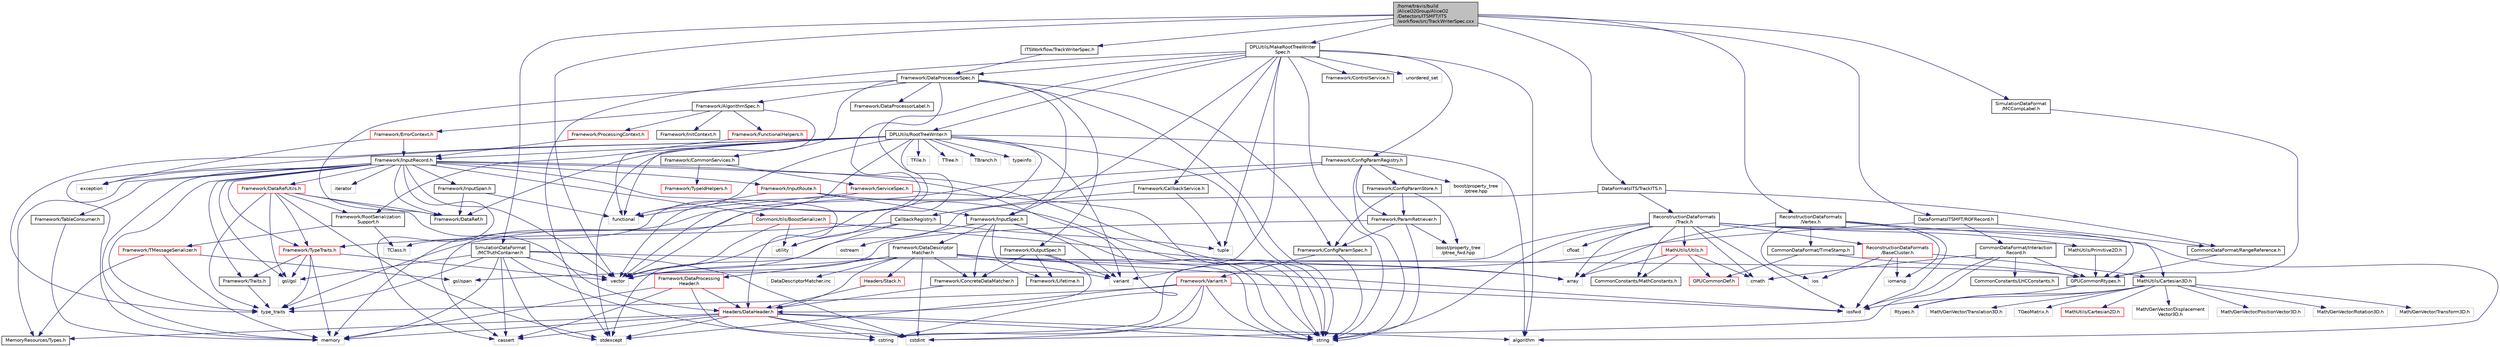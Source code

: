 digraph "/home/travis/build/AliceO2Group/AliceO2/Detectors/ITSMFT/ITS/workflow/src/TrackWriterSpec.cxx"
{
 // INTERACTIVE_SVG=YES
  bgcolor="transparent";
  edge [fontname="Helvetica",fontsize="10",labelfontname="Helvetica",labelfontsize="10"];
  node [fontname="Helvetica",fontsize="10",shape=record];
  Node0 [label="/home/travis/build\l/AliceO2Group/AliceO2\l/Detectors/ITSMFT/ITS\l/workflow/src/TrackWriterSpec.cxx",height=0.2,width=0.4,color="black", fillcolor="grey75", style="filled", fontcolor="black"];
  Node0 -> Node1 [color="midnightblue",fontsize="10",style="solid",fontname="Helvetica"];
  Node1 [label="vector",height=0.2,width=0.4,color="grey75"];
  Node0 -> Node2 [color="midnightblue",fontsize="10",style="solid",fontname="Helvetica"];
  Node2 [label="ITSWorkflow/TrackWriterSpec.h",height=0.2,width=0.4,color="black",URL="$dd/d3c/ITS_2workflow_2include_2ITSWorkflow_2TrackWriterSpec_8h.html"];
  Node2 -> Node3 [color="midnightblue",fontsize="10",style="solid",fontname="Helvetica"];
  Node3 [label="Framework/DataProcessorSpec.h",height=0.2,width=0.4,color="black",URL="$d0/df4/DataProcessorSpec_8h.html"];
  Node3 -> Node4 [color="midnightblue",fontsize="10",style="solid",fontname="Helvetica"];
  Node4 [label="Framework/AlgorithmSpec.h",height=0.2,width=0.4,color="black",URL="$d0/d14/AlgorithmSpec_8h.html"];
  Node4 -> Node5 [color="midnightblue",fontsize="10",style="solid",fontname="Helvetica"];
  Node5 [label="Framework/ProcessingContext.h",height=0.2,width=0.4,color="red",URL="$de/d6a/ProcessingContext_8h.html"];
  Node5 -> Node6 [color="midnightblue",fontsize="10",style="solid",fontname="Helvetica"];
  Node6 [label="Framework/InputRecord.h",height=0.2,width=0.4,color="black",URL="$d6/d5c/InputRecord_8h.html"];
  Node6 -> Node7 [color="midnightblue",fontsize="10",style="solid",fontname="Helvetica"];
  Node7 [label="Framework/DataRef.h",height=0.2,width=0.4,color="black",URL="$d5/dfb/DataRef_8h.html"];
  Node6 -> Node8 [color="midnightblue",fontsize="10",style="solid",fontname="Helvetica"];
  Node8 [label="Framework/DataRefUtils.h",height=0.2,width=0.4,color="red",URL="$d5/db8/DataRefUtils_8h.html"];
  Node8 -> Node7 [color="midnightblue",fontsize="10",style="solid",fontname="Helvetica"];
  Node8 -> Node9 [color="midnightblue",fontsize="10",style="solid",fontname="Helvetica"];
  Node9 [label="Framework/RootSerialization\lSupport.h",height=0.2,width=0.4,color="black",URL="$db/dff/RootSerializationSupport_8h.html"];
  Node9 -> Node10 [color="midnightblue",fontsize="10",style="solid",fontname="Helvetica"];
  Node10 [label="Framework/TMessageSerializer.h",height=0.2,width=0.4,color="red",URL="$d8/d3c/TMessageSerializer_8h.html"];
  Node10 -> Node17 [color="midnightblue",fontsize="10",style="solid",fontname="Helvetica"];
  Node17 [label="gsl/span",height=0.2,width=0.4,color="grey75"];
  Node10 -> Node18 [color="midnightblue",fontsize="10",style="solid",fontname="Helvetica"];
  Node18 [label="memory",height=0.2,width=0.4,color="grey75"];
  Node10 -> Node20 [color="midnightblue",fontsize="10",style="solid",fontname="Helvetica"];
  Node20 [label="MemoryResources/Types.h",height=0.2,width=0.4,color="black",URL="$d7/df8/Types_8h.html"];
  Node9 -> Node21 [color="midnightblue",fontsize="10",style="solid",fontname="Helvetica"];
  Node21 [label="TClass.h",height=0.2,width=0.4,color="grey75"];
  Node8 -> Node23 [color="midnightblue",fontsize="10",style="solid",fontname="Helvetica"];
  Node23 [label="Framework/TypeTraits.h",height=0.2,width=0.4,color="red",URL="$d0/d95/TypeTraits_8h.html"];
  Node23 -> Node24 [color="midnightblue",fontsize="10",style="solid",fontname="Helvetica"];
  Node24 [label="type_traits",height=0.2,width=0.4,color="grey75"];
  Node23 -> Node1 [color="midnightblue",fontsize="10",style="solid",fontname="Helvetica"];
  Node23 -> Node18 [color="midnightblue",fontsize="10",style="solid",fontname="Helvetica"];
  Node23 -> Node25 [color="midnightblue",fontsize="10",style="solid",fontname="Helvetica"];
  Node25 [label="Framework/Traits.h",height=0.2,width=0.4,color="black",URL="$db/d31/Traits_8h.html"];
  Node25 -> Node24 [color="midnightblue",fontsize="10",style="solid",fontname="Helvetica"];
  Node23 -> Node28 [color="midnightblue",fontsize="10",style="solid",fontname="Helvetica"];
  Node28 [label="gsl/gsl",height=0.2,width=0.4,color="grey75"];
  Node8 -> Node45 [color="midnightblue",fontsize="10",style="solid",fontname="Helvetica"];
  Node45 [label="Headers/DataHeader.h",height=0.2,width=0.4,color="red",URL="$dc/dcd/DataHeader_8h.html"];
  Node45 -> Node46 [color="midnightblue",fontsize="10",style="solid",fontname="Helvetica"];
  Node46 [label="cstdint",height=0.2,width=0.4,color="grey75"];
  Node45 -> Node18 [color="midnightblue",fontsize="10",style="solid",fontname="Helvetica"];
  Node45 -> Node47 [color="midnightblue",fontsize="10",style="solid",fontname="Helvetica"];
  Node47 [label="cassert",height=0.2,width=0.4,color="grey75"];
  Node45 -> Node48 [color="midnightblue",fontsize="10",style="solid",fontname="Helvetica"];
  Node48 [label="cstring",height=0.2,width=0.4,color="grey75"];
  Node45 -> Node49 [color="midnightblue",fontsize="10",style="solid",fontname="Helvetica"];
  Node49 [label="algorithm",height=0.2,width=0.4,color="grey75"];
  Node45 -> Node50 [color="midnightblue",fontsize="10",style="solid",fontname="Helvetica"];
  Node50 [label="stdexcept",height=0.2,width=0.4,color="grey75"];
  Node45 -> Node51 [color="midnightblue",fontsize="10",style="solid",fontname="Helvetica"];
  Node51 [label="string",height=0.2,width=0.4,color="grey75"];
  Node45 -> Node20 [color="midnightblue",fontsize="10",style="solid",fontname="Helvetica"];
  Node8 -> Node28 [color="midnightblue",fontsize="10",style="solid",fontname="Helvetica"];
  Node8 -> Node50 [color="midnightblue",fontsize="10",style="solid",fontname="Helvetica"];
  Node8 -> Node24 [color="midnightblue",fontsize="10",style="solid",fontname="Helvetica"];
  Node6 -> Node80 [color="midnightblue",fontsize="10",style="solid",fontname="Helvetica"];
  Node80 [label="Framework/InputRoute.h",height=0.2,width=0.4,color="red",URL="$d5/d19/InputRoute_8h.html"];
  Node80 -> Node57 [color="midnightblue",fontsize="10",style="solid",fontname="Helvetica"];
  Node57 [label="Framework/InputSpec.h",height=0.2,width=0.4,color="black",URL="$d5/d3f/InputSpec_8h.html"];
  Node57 -> Node54 [color="midnightblue",fontsize="10",style="solid",fontname="Helvetica"];
  Node54 [label="Framework/Lifetime.h",height=0.2,width=0.4,color="black",URL="$dc/dca/Lifetime_8h.html"];
  Node57 -> Node55 [color="midnightblue",fontsize="10",style="solid",fontname="Helvetica"];
  Node55 [label="Framework/ConcreteDataMatcher.h",height=0.2,width=0.4,color="black",URL="$d0/d1b/ConcreteDataMatcher_8h.html"];
  Node55 -> Node45 [color="midnightblue",fontsize="10",style="solid",fontname="Helvetica"];
  Node57 -> Node58 [color="midnightblue",fontsize="10",style="solid",fontname="Helvetica"];
  Node58 [label="Framework/DataDescriptor\lMatcher.h",height=0.2,width=0.4,color="black",URL="$d3/da3/DataDescriptorMatcher_8h.html"];
  Node58 -> Node55 [color="midnightblue",fontsize="10",style="solid",fontname="Helvetica"];
  Node58 -> Node59 [color="midnightblue",fontsize="10",style="solid",fontname="Helvetica"];
  Node59 [label="Framework/DataProcessing\lHeader.h",height=0.2,width=0.4,color="red",URL="$d6/dc9/DataProcessingHeader_8h.html"];
  Node59 -> Node45 [color="midnightblue",fontsize="10",style="solid",fontname="Helvetica"];
  Node59 -> Node46 [color="midnightblue",fontsize="10",style="solid",fontname="Helvetica"];
  Node59 -> Node18 [color="midnightblue",fontsize="10",style="solid",fontname="Helvetica"];
  Node59 -> Node47 [color="midnightblue",fontsize="10",style="solid",fontname="Helvetica"];
  Node58 -> Node45 [color="midnightblue",fontsize="10",style="solid",fontname="Helvetica"];
  Node58 -> Node62 [color="midnightblue",fontsize="10",style="solid",fontname="Helvetica"];
  Node62 [label="Headers/Stack.h",height=0.2,width=0.4,color="red",URL="$d4/d00/Headers_2include_2Headers_2Stack_8h.html"];
  Node62 -> Node45 [color="midnightblue",fontsize="10",style="solid",fontname="Helvetica"];
  Node58 -> Node31 [color="midnightblue",fontsize="10",style="solid",fontname="Helvetica"];
  Node31 [label="array",height=0.2,width=0.4,color="grey75"];
  Node58 -> Node46 [color="midnightblue",fontsize="10",style="solid",fontname="Helvetica"];
  Node58 -> Node73 [color="midnightblue",fontsize="10",style="solid",fontname="Helvetica"];
  Node73 [label="iosfwd",height=0.2,width=0.4,color="grey75"];
  Node58 -> Node51 [color="midnightblue",fontsize="10",style="solid",fontname="Helvetica"];
  Node58 -> Node56 [color="midnightblue",fontsize="10",style="solid",fontname="Helvetica"];
  Node56 [label="variant",height=0.2,width=0.4,color="grey75"];
  Node58 -> Node1 [color="midnightblue",fontsize="10",style="solid",fontname="Helvetica"];
  Node58 -> Node74 [color="midnightblue",fontsize="10",style="solid",fontname="Helvetica"];
  Node74 [label="DataDescriptorMatcher.inc",height=0.2,width=0.4,color="grey75"];
  Node57 -> Node51 [color="midnightblue",fontsize="10",style="solid",fontname="Helvetica"];
  Node57 -> Node75 [color="midnightblue",fontsize="10",style="solid",fontname="Helvetica"];
  Node75 [label="ostream",height=0.2,width=0.4,color="grey75"];
  Node57 -> Node56 [color="midnightblue",fontsize="10",style="solid",fontname="Helvetica"];
  Node80 -> Node51 [color="midnightblue",fontsize="10",style="solid",fontname="Helvetica"];
  Node80 -> Node83 [color="midnightblue",fontsize="10",style="solid",fontname="Helvetica"];
  Node83 [label="functional",height=0.2,width=0.4,color="grey75"];
  Node6 -> Node23 [color="midnightblue",fontsize="10",style="solid",fontname="Helvetica"];
  Node6 -> Node85 [color="midnightblue",fontsize="10",style="solid",fontname="Helvetica"];
  Node85 [label="Framework/InputSpan.h",height=0.2,width=0.4,color="black",URL="$da/d0f/InputSpan_8h.html"];
  Node85 -> Node7 [color="midnightblue",fontsize="10",style="solid",fontname="Helvetica"];
  Node85 -> Node83 [color="midnightblue",fontsize="10",style="solid",fontname="Helvetica"];
  Node6 -> Node86 [color="midnightblue",fontsize="10",style="solid",fontname="Helvetica"];
  Node86 [label="Framework/TableConsumer.h",height=0.2,width=0.4,color="black",URL="$dc/d03/TableConsumer_8h.html"];
  Node86 -> Node18 [color="midnightblue",fontsize="10",style="solid",fontname="Helvetica"];
  Node6 -> Node25 [color="midnightblue",fontsize="10",style="solid",fontname="Helvetica"];
  Node6 -> Node20 [color="midnightblue",fontsize="10",style="solid",fontname="Helvetica"];
  Node6 -> Node45 [color="midnightblue",fontsize="10",style="solid",fontname="Helvetica"];
  Node6 -> Node29 [color="midnightblue",fontsize="10",style="solid",fontname="Helvetica"];
  Node29 [label="CommonUtils/BoostSerializer.h",height=0.2,width=0.4,color="red",URL="$d7/d91/BoostSerializer_8h.html",tooltip="Templatised boost serializer/deserializer for containers and base types. "];
  Node29 -> Node30 [color="midnightblue",fontsize="10",style="solid",fontname="Helvetica"];
  Node30 [label="utility",height=0.2,width=0.4,color="grey75"];
  Node29 -> Node24 [color="midnightblue",fontsize="10",style="solid",fontname="Helvetica"];
  Node29 -> Node31 [color="midnightblue",fontsize="10",style="solid",fontname="Helvetica"];
  Node29 -> Node1 [color="midnightblue",fontsize="10",style="solid",fontname="Helvetica"];
  Node6 -> Node28 [color="midnightblue",fontsize="10",style="solid",fontname="Helvetica"];
  Node6 -> Node87 [color="midnightblue",fontsize="10",style="solid",fontname="Helvetica"];
  Node87 [label="iterator",height=0.2,width=0.4,color="grey75"];
  Node6 -> Node51 [color="midnightblue",fontsize="10",style="solid",fontname="Helvetica"];
  Node6 -> Node1 [color="midnightblue",fontsize="10",style="solid",fontname="Helvetica"];
  Node6 -> Node48 [color="midnightblue",fontsize="10",style="solid",fontname="Helvetica"];
  Node6 -> Node47 [color="midnightblue",fontsize="10",style="solid",fontname="Helvetica"];
  Node6 -> Node88 [color="midnightblue",fontsize="10",style="solid",fontname="Helvetica"];
  Node88 [label="exception",height=0.2,width=0.4,color="grey75"];
  Node6 -> Node18 [color="midnightblue",fontsize="10",style="solid",fontname="Helvetica"];
  Node6 -> Node24 [color="midnightblue",fontsize="10",style="solid",fontname="Helvetica"];
  Node4 -> Node108 [color="midnightblue",fontsize="10",style="solid",fontname="Helvetica"];
  Node108 [label="Framework/ErrorContext.h",height=0.2,width=0.4,color="red",URL="$d7/dad/ErrorContext_8h.html"];
  Node108 -> Node6 [color="midnightblue",fontsize="10",style="solid",fontname="Helvetica"];
  Node108 -> Node88 [color="midnightblue",fontsize="10",style="solid",fontname="Helvetica"];
  Node4 -> Node109 [color="midnightblue",fontsize="10",style="solid",fontname="Helvetica"];
  Node109 [label="Framework/InitContext.h",height=0.2,width=0.4,color="black",URL="$d4/d2b/InitContext_8h.html"];
  Node4 -> Node110 [color="midnightblue",fontsize="10",style="solid",fontname="Helvetica"];
  Node110 [label="Framework/FunctionalHelpers.h",height=0.2,width=0.4,color="red",URL="$de/d9b/FunctionalHelpers_8h.html"];
  Node110 -> Node83 [color="midnightblue",fontsize="10",style="solid",fontname="Helvetica"];
  Node4 -> Node83 [color="midnightblue",fontsize="10",style="solid",fontname="Helvetica"];
  Node3 -> Node112 [color="midnightblue",fontsize="10",style="solid",fontname="Helvetica"];
  Node112 [label="Framework/ConfigParamSpec.h",height=0.2,width=0.4,color="black",URL="$d0/d1c/ConfigParamSpec_8h.html"];
  Node112 -> Node113 [color="midnightblue",fontsize="10",style="solid",fontname="Helvetica"];
  Node113 [label="Framework/Variant.h",height=0.2,width=0.4,color="red",URL="$de/d56/Variant_8h.html"];
  Node113 -> Node24 [color="midnightblue",fontsize="10",style="solid",fontname="Helvetica"];
  Node113 -> Node48 [color="midnightblue",fontsize="10",style="solid",fontname="Helvetica"];
  Node113 -> Node46 [color="midnightblue",fontsize="10",style="solid",fontname="Helvetica"];
  Node113 -> Node50 [color="midnightblue",fontsize="10",style="solid",fontname="Helvetica"];
  Node113 -> Node73 [color="midnightblue",fontsize="10",style="solid",fontname="Helvetica"];
  Node113 -> Node51 [color="midnightblue",fontsize="10",style="solid",fontname="Helvetica"];
  Node112 -> Node51 [color="midnightblue",fontsize="10",style="solid",fontname="Helvetica"];
  Node3 -> Node116 [color="midnightblue",fontsize="10",style="solid",fontname="Helvetica"];
  Node116 [label="Framework/DataProcessorLabel.h",height=0.2,width=0.4,color="black",URL="$d1/df2/DataProcessorLabel_8h.html"];
  Node3 -> Node7 [color="midnightblue",fontsize="10",style="solid",fontname="Helvetica"];
  Node3 -> Node57 [color="midnightblue",fontsize="10",style="solid",fontname="Helvetica"];
  Node3 -> Node44 [color="midnightblue",fontsize="10",style="solid",fontname="Helvetica"];
  Node44 [label="Framework/OutputSpec.h",height=0.2,width=0.4,color="black",URL="$db/d2d/OutputSpec_8h.html"];
  Node44 -> Node45 [color="midnightblue",fontsize="10",style="solid",fontname="Helvetica"];
  Node44 -> Node54 [color="midnightblue",fontsize="10",style="solid",fontname="Helvetica"];
  Node44 -> Node55 [color="midnightblue",fontsize="10",style="solid",fontname="Helvetica"];
  Node44 -> Node56 [color="midnightblue",fontsize="10",style="solid",fontname="Helvetica"];
  Node3 -> Node117 [color="midnightblue",fontsize="10",style="solid",fontname="Helvetica"];
  Node117 [label="Framework/CommonServices.h",height=0.2,width=0.4,color="black",URL="$d8/d02/CommonServices_8h.html"];
  Node117 -> Node118 [color="midnightblue",fontsize="10",style="solid",fontname="Helvetica"];
  Node118 [label="Framework/ServiceSpec.h",height=0.2,width=0.4,color="red",URL="$d4/d61/ServiceSpec_8h.html"];
  Node118 -> Node83 [color="midnightblue",fontsize="10",style="solid",fontname="Helvetica"];
  Node118 -> Node51 [color="midnightblue",fontsize="10",style="solid",fontname="Helvetica"];
  Node118 -> Node1 [color="midnightblue",fontsize="10",style="solid",fontname="Helvetica"];
  Node117 -> Node104 [color="midnightblue",fontsize="10",style="solid",fontname="Helvetica"];
  Node104 [label="Framework/TypeIdHelpers.h",height=0.2,width=0.4,color="red",URL="$d2/d9a/TypeIdHelpers_8h.html"];
  Node3 -> Node51 [color="midnightblue",fontsize="10",style="solid",fontname="Helvetica"];
  Node3 -> Node1 [color="midnightblue",fontsize="10",style="solid",fontname="Helvetica"];
  Node0 -> Node120 [color="midnightblue",fontsize="10",style="solid",fontname="Helvetica"];
  Node120 [label="DPLUtils/MakeRootTreeWriter\lSpec.h",height=0.2,width=0.4,color="black",URL="$d5/dc8/MakeRootTreeWriterSpec_8h.html",tooltip="Configurable generator for RootTreeWriter processor spec. "];
  Node120 -> Node121 [color="midnightblue",fontsize="10",style="solid",fontname="Helvetica"];
  Node121 [label="DPLUtils/RootTreeWriter.h",height=0.2,width=0.4,color="black",URL="$dd/d8d/RootTreeWriter_8h.html",tooltip="A generic writer for ROOT TTrees. "];
  Node121 -> Node9 [color="midnightblue",fontsize="10",style="solid",fontname="Helvetica"];
  Node121 -> Node6 [color="midnightblue",fontsize="10",style="solid",fontname="Helvetica"];
  Node121 -> Node7 [color="midnightblue",fontsize="10",style="solid",fontname="Helvetica"];
  Node121 -> Node122 [color="midnightblue",fontsize="10",style="solid",fontname="Helvetica"];
  Node122 [label="TFile.h",height=0.2,width=0.4,color="grey75"];
  Node121 -> Node123 [color="midnightblue",fontsize="10",style="solid",fontname="Helvetica"];
  Node123 [label="TTree.h",height=0.2,width=0.4,color="grey75"];
  Node121 -> Node124 [color="midnightblue",fontsize="10",style="solid",fontname="Helvetica"];
  Node124 [label="TBranch.h",height=0.2,width=0.4,color="grey75"];
  Node121 -> Node21 [color="midnightblue",fontsize="10",style="solid",fontname="Helvetica"];
  Node121 -> Node1 [color="midnightblue",fontsize="10",style="solid",fontname="Helvetica"];
  Node121 -> Node83 [color="midnightblue",fontsize="10",style="solid",fontname="Helvetica"];
  Node121 -> Node51 [color="midnightblue",fontsize="10",style="solid",fontname="Helvetica"];
  Node121 -> Node50 [color="midnightblue",fontsize="10",style="solid",fontname="Helvetica"];
  Node121 -> Node24 [color="midnightblue",fontsize="10",style="solid",fontname="Helvetica"];
  Node121 -> Node107 [color="midnightblue",fontsize="10",style="solid",fontname="Helvetica"];
  Node107 [label="typeinfo",height=0.2,width=0.4,color="grey75"];
  Node121 -> Node18 [color="midnightblue",fontsize="10",style="solid",fontname="Helvetica"];
  Node121 -> Node30 [color="midnightblue",fontsize="10",style="solid",fontname="Helvetica"];
  Node121 -> Node49 [color="midnightblue",fontsize="10",style="solid",fontname="Helvetica"];
  Node121 -> Node56 [color="midnightblue",fontsize="10",style="solid",fontname="Helvetica"];
  Node120 -> Node57 [color="midnightblue",fontsize="10",style="solid",fontname="Helvetica"];
  Node120 -> Node125 [color="midnightblue",fontsize="10",style="solid",fontname="Helvetica"];
  Node125 [label="Framework/ConfigParamRegistry.h",height=0.2,width=0.4,color="black",URL="$de/dc6/ConfigParamRegistry_8h.html"];
  Node125 -> Node126 [color="midnightblue",fontsize="10",style="solid",fontname="Helvetica"];
  Node126 [label="Framework/ParamRetriever.h",height=0.2,width=0.4,color="black",URL="$df/d72/ParamRetriever_8h.html"];
  Node126 -> Node112 [color="midnightblue",fontsize="10",style="solid",fontname="Helvetica"];
  Node126 -> Node127 [color="midnightblue",fontsize="10",style="solid",fontname="Helvetica"];
  Node127 [label="boost/property_tree\l/ptree_fwd.hpp",height=0.2,width=0.4,color="grey75"];
  Node126 -> Node51 [color="midnightblue",fontsize="10",style="solid",fontname="Helvetica"];
  Node126 -> Node1 [color="midnightblue",fontsize="10",style="solid",fontname="Helvetica"];
  Node125 -> Node128 [color="midnightblue",fontsize="10",style="solid",fontname="Helvetica"];
  Node128 [label="Framework/ConfigParamStore.h",height=0.2,width=0.4,color="black",URL="$dd/daf/ConfigParamStore_8h.html"];
  Node128 -> Node126 [color="midnightblue",fontsize="10",style="solid",fontname="Helvetica"];
  Node128 -> Node112 [color="midnightblue",fontsize="10",style="solid",fontname="Helvetica"];
  Node128 -> Node127 [color="midnightblue",fontsize="10",style="solid",fontname="Helvetica"];
  Node125 -> Node129 [color="midnightblue",fontsize="10",style="solid",fontname="Helvetica"];
  Node129 [label="boost/property_tree\l/ptree.hpp",height=0.2,width=0.4,color="grey75"];
  Node125 -> Node18 [color="midnightblue",fontsize="10",style="solid",fontname="Helvetica"];
  Node125 -> Node51 [color="midnightblue",fontsize="10",style="solid",fontname="Helvetica"];
  Node125 -> Node47 [color="midnightblue",fontsize="10",style="solid",fontname="Helvetica"];
  Node120 -> Node3 [color="midnightblue",fontsize="10",style="solid",fontname="Helvetica"];
  Node120 -> Node130 [color="midnightblue",fontsize="10",style="solid",fontname="Helvetica"];
  Node130 [label="Framework/CallbackService.h",height=0.2,width=0.4,color="black",URL="$d9/d7f/CallbackService_8h.html"];
  Node130 -> Node131 [color="midnightblue",fontsize="10",style="solid",fontname="Helvetica"];
  Node131 [label="CallbackRegistry.h",height=0.2,width=0.4,color="black",URL="$d7/d3e/CallbackRegistry_8h.html",tooltip="A generic registry for callbacks. "];
  Node131 -> Node23 [color="midnightblue",fontsize="10",style="solid",fontname="Helvetica"];
  Node131 -> Node132 [color="midnightblue",fontsize="10",style="solid",fontname="Helvetica"];
  Node132 [label="tuple",height=0.2,width=0.4,color="grey75"];
  Node131 -> Node50 [color="midnightblue",fontsize="10",style="solid",fontname="Helvetica"];
  Node131 -> Node30 [color="midnightblue",fontsize="10",style="solid",fontname="Helvetica"];
  Node130 -> Node132 [color="midnightblue",fontsize="10",style="solid",fontname="Helvetica"];
  Node120 -> Node133 [color="midnightblue",fontsize="10",style="solid",fontname="Helvetica"];
  Node133 [label="Framework/ControlService.h",height=0.2,width=0.4,color="black",URL="$d2/d43/ControlService_8h.html"];
  Node120 -> Node49 [color="midnightblue",fontsize="10",style="solid",fontname="Helvetica"];
  Node120 -> Node1 [color="midnightblue",fontsize="10",style="solid",fontname="Helvetica"];
  Node120 -> Node51 [color="midnightblue",fontsize="10",style="solid",fontname="Helvetica"];
  Node120 -> Node50 [color="midnightblue",fontsize="10",style="solid",fontname="Helvetica"];
  Node120 -> Node56 [color="midnightblue",fontsize="10",style="solid",fontname="Helvetica"];
  Node120 -> Node134 [color="midnightblue",fontsize="10",style="solid",fontname="Helvetica"];
  Node134 [label="unordered_set",height=0.2,width=0.4,color="grey75"];
  Node120 -> Node132 [color="midnightblue",fontsize="10",style="solid",fontname="Helvetica"];
  Node0 -> Node135 [color="midnightblue",fontsize="10",style="solid",fontname="Helvetica"];
  Node135 [label="DataFormatsITS/TrackITS.h",height=0.2,width=0.4,color="black",URL="$d1/d71/TrackITS_8h.html",tooltip="Definition of the ITS track. "];
  Node135 -> Node1 [color="midnightblue",fontsize="10",style="solid",fontname="Helvetica"];
  Node135 -> Node136 [color="midnightblue",fontsize="10",style="solid",fontname="Helvetica"];
  Node136 [label="ReconstructionDataFormats\l/Track.h",height=0.2,width=0.4,color="black",URL="$d7/d8b/DataFormats_2Reconstruction_2include_2ReconstructionDataFormats_2Track_8h.html"];
  Node136 -> Node137 [color="midnightblue",fontsize="10",style="solid",fontname="Helvetica"];
  Node137 [label="GPUCommonRtypes.h",height=0.2,width=0.4,color="black",URL="$d2/d45/GPUCommonRtypes_8h.html"];
  Node137 -> Node138 [color="midnightblue",fontsize="10",style="solid",fontname="Helvetica"];
  Node138 [label="Rtypes.h",height=0.2,width=0.4,color="grey75"];
  Node136 -> Node49 [color="midnightblue",fontsize="10",style="solid",fontname="Helvetica"];
  Node136 -> Node31 [color="midnightblue",fontsize="10",style="solid",fontname="Helvetica"];
  Node136 -> Node139 [color="midnightblue",fontsize="10",style="solid",fontname="Helvetica"];
  Node139 [label="cfloat",height=0.2,width=0.4,color="grey75"];
  Node136 -> Node140 [color="midnightblue",fontsize="10",style="solid",fontname="Helvetica"];
  Node140 [label="cmath",height=0.2,width=0.4,color="grey75"];
  Node136 -> Node48 [color="midnightblue",fontsize="10",style="solid",fontname="Helvetica"];
  Node136 -> Node73 [color="midnightblue",fontsize="10",style="solid",fontname="Helvetica"];
  Node136 -> Node141 [color="midnightblue",fontsize="10",style="solid",fontname="Helvetica"];
  Node141 [label="ReconstructionDataFormats\l/BaseCluster.h",height=0.2,width=0.4,color="red",URL="$d4/de2/BaseCluster_8h.html"];
  Node141 -> Node144 [color="midnightblue",fontsize="10",style="solid",fontname="Helvetica"];
  Node144 [label="iomanip",height=0.2,width=0.4,color="grey75"];
  Node141 -> Node145 [color="midnightblue",fontsize="10",style="solid",fontname="Helvetica"];
  Node145 [label="ios",height=0.2,width=0.4,color="grey75"];
  Node141 -> Node73 [color="midnightblue",fontsize="10",style="solid",fontname="Helvetica"];
  Node141 -> Node156 [color="midnightblue",fontsize="10",style="solid",fontname="Helvetica"];
  Node156 [label="MathUtils/Cartesian3D.h",height=0.2,width=0.4,color="black",URL="$dd/d76/Cartesian3D_8h.html"];
  Node156 -> Node157 [color="midnightblue",fontsize="10",style="solid",fontname="Helvetica"];
  Node157 [label="Math/GenVector/Displacement\lVector3D.h",height=0.2,width=0.4,color="grey75"];
  Node156 -> Node158 [color="midnightblue",fontsize="10",style="solid",fontname="Helvetica"];
  Node158 [label="Math/GenVector/PositionVector3D.h",height=0.2,width=0.4,color="grey75"];
  Node156 -> Node159 [color="midnightblue",fontsize="10",style="solid",fontname="Helvetica"];
  Node159 [label="Math/GenVector/Rotation3D.h",height=0.2,width=0.4,color="grey75"];
  Node156 -> Node160 [color="midnightblue",fontsize="10",style="solid",fontname="Helvetica"];
  Node160 [label="Math/GenVector/Transform3D.h",height=0.2,width=0.4,color="grey75"];
  Node156 -> Node161 [color="midnightblue",fontsize="10",style="solid",fontname="Helvetica"];
  Node161 [label="Math/GenVector/Translation3D.h",height=0.2,width=0.4,color="grey75"];
  Node156 -> Node138 [color="midnightblue",fontsize="10",style="solid",fontname="Helvetica"];
  Node156 -> Node162 [color="midnightblue",fontsize="10",style="solid",fontname="Helvetica"];
  Node162 [label="TGeoMatrix.h",height=0.2,width=0.4,color="grey75"];
  Node156 -> Node73 [color="midnightblue",fontsize="10",style="solid",fontname="Helvetica"];
  Node156 -> Node163 [color="midnightblue",fontsize="10",style="solid",fontname="Helvetica"];
  Node163 [label="MathUtils/Cartesian2D.h",height=0.2,width=0.4,color="red",URL="$d2/dd0/Cartesian2D_8h.html"];
  Node136 -> Node51 [color="midnightblue",fontsize="10",style="solid",fontname="Helvetica"];
  Node136 -> Node155 [color="midnightblue",fontsize="10",style="solid",fontname="Helvetica"];
  Node155 [label="CommonConstants/MathConstants.h",height=0.2,width=0.4,color="black",URL="$d6/d84/MathConstants_8h.html",tooltip="useful math constants "];
  Node136 -> Node150 [color="midnightblue",fontsize="10",style="solid",fontname="Helvetica"];
  Node150 [label="MathUtils/Utils.h",height=0.2,width=0.4,color="red",URL="$d9/d52/Common_2MathUtils_2include_2MathUtils_2Utils_8h.html"];
  Node150 -> Node31 [color="midnightblue",fontsize="10",style="solid",fontname="Helvetica"];
  Node150 -> Node140 [color="midnightblue",fontsize="10",style="solid",fontname="Helvetica"];
  Node150 -> Node151 [color="midnightblue",fontsize="10",style="solid",fontname="Helvetica"];
  Node151 [label="GPUCommonDef.h",height=0.2,width=0.4,color="red",URL="$df/d21/GPUCommonDef_8h.html"];
  Node150 -> Node155 [color="midnightblue",fontsize="10",style="solid",fontname="Helvetica"];
  Node136 -> Node166 [color="midnightblue",fontsize="10",style="solid",fontname="Helvetica"];
  Node166 [label="MathUtils/Primitive2D.h",height=0.2,width=0.4,color="black",URL="$d8/d77/Primitive2D_8h.html",tooltip="Declarations of 2D primitives: straight line (XY interval) and circle. "];
  Node166 -> Node137 [color="midnightblue",fontsize="10",style="solid",fontname="Helvetica"];
  Node135 -> Node167 [color="midnightblue",fontsize="10",style="solid",fontname="Helvetica"];
  Node167 [label="CommonDataFormat/RangeReference.h",height=0.2,width=0.4,color="black",URL="$de/d64/RangeReference_8h.html",tooltip="Class to refer to the 1st entry and N elements of some group in the continuous container. "];
  Node167 -> Node137 [color="midnightblue",fontsize="10",style="solid",fontname="Helvetica"];
  Node0 -> Node168 [color="midnightblue",fontsize="10",style="solid",fontname="Helvetica"];
  Node168 [label="DataFormatsITSMFT/ROFRecord.h",height=0.2,width=0.4,color="black",URL="$d0/dc6/ITSMFT_2common_2include_2DataFormatsITSMFT_2ROFRecord_8h.html"];
  Node168 -> Node167 [color="midnightblue",fontsize="10",style="solid",fontname="Helvetica"];
  Node168 -> Node169 [color="midnightblue",fontsize="10",style="solid",fontname="Helvetica"];
  Node169 [label="CommonDataFormat/Interaction\lRecord.h",height=0.2,width=0.4,color="black",URL="$d9/d80/InteractionRecord_8h.html"];
  Node169 -> Node137 [color="midnightblue",fontsize="10",style="solid",fontname="Helvetica"];
  Node169 -> Node73 [color="midnightblue",fontsize="10",style="solid",fontname="Helvetica"];
  Node169 -> Node140 [color="midnightblue",fontsize="10",style="solid",fontname="Helvetica"];
  Node169 -> Node46 [color="midnightblue",fontsize="10",style="solid",fontname="Helvetica"];
  Node169 -> Node170 [color="midnightblue",fontsize="10",style="solid",fontname="Helvetica"];
  Node170 [label="CommonConstants/LHCConstants.h",height=0.2,width=0.4,color="black",URL="$d4/dc6/LHCConstants_8h.html",tooltip="Header to collect LHC related constants. "];
  Node168 -> Node17 [color="midnightblue",fontsize="10",style="solid",fontname="Helvetica"];
  Node0 -> Node171 [color="midnightblue",fontsize="10",style="solid",fontname="Helvetica"];
  Node171 [label="SimulationDataFormat\l/MCCompLabel.h",height=0.2,width=0.4,color="black",URL="$d7/dcd/MCCompLabel_8h.html"];
  Node171 -> Node137 [color="midnightblue",fontsize="10",style="solid",fontname="Helvetica"];
  Node0 -> Node172 [color="midnightblue",fontsize="10",style="solid",fontname="Helvetica"];
  Node172 [label="SimulationDataFormat\l/MCTruthContainer.h",height=0.2,width=0.4,color="black",URL="$db/d14/MCTruthContainer_8h.html",tooltip="Definition of a container to keep Monte Carlo truth external to simulation objects. "];
  Node172 -> Node137 [color="midnightblue",fontsize="10",style="solid",fontname="Helvetica"];
  Node172 -> Node46 [color="midnightblue",fontsize="10",style="solid",fontname="Helvetica"];
  Node172 -> Node47 [color="midnightblue",fontsize="10",style="solid",fontname="Helvetica"];
  Node172 -> Node50 [color="midnightblue",fontsize="10",style="solid",fontname="Helvetica"];
  Node172 -> Node28 [color="midnightblue",fontsize="10",style="solid",fontname="Helvetica"];
  Node172 -> Node24 [color="midnightblue",fontsize="10",style="solid",fontname="Helvetica"];
  Node172 -> Node48 [color="midnightblue",fontsize="10",style="solid",fontname="Helvetica"];
  Node172 -> Node18 [color="midnightblue",fontsize="10",style="solid",fontname="Helvetica"];
  Node172 -> Node1 [color="midnightblue",fontsize="10",style="solid",fontname="Helvetica"];
  Node0 -> Node173 [color="midnightblue",fontsize="10",style="solid",fontname="Helvetica"];
  Node173 [label="ReconstructionDataFormats\l/Vertex.h",height=0.2,width=0.4,color="black",URL="$d3/d6f/DataFormats_2Reconstruction_2include_2ReconstructionDataFormats_2Vertex_8h.html"];
  Node173 -> Node156 [color="midnightblue",fontsize="10",style="solid",fontname="Helvetica"];
  Node173 -> Node174 [color="midnightblue",fontsize="10",style="solid",fontname="Helvetica"];
  Node174 [label="CommonDataFormat/TimeStamp.h",height=0.2,width=0.4,color="black",URL="$df/d5d/common_2include_2CommonDataFormat_2TimeStamp_8h.html"];
  Node174 -> Node137 [color="midnightblue",fontsize="10",style="solid",fontname="Helvetica"];
  Node174 -> Node151 [color="midnightblue",fontsize="10",style="solid",fontname="Helvetica"];
  Node173 -> Node31 [color="midnightblue",fontsize="10",style="solid",fontname="Helvetica"];
  Node173 -> Node144 [color="midnightblue",fontsize="10",style="solid",fontname="Helvetica"];
  Node173 -> Node145 [color="midnightblue",fontsize="10",style="solid",fontname="Helvetica"];
  Node173 -> Node73 [color="midnightblue",fontsize="10",style="solid",fontname="Helvetica"];
}
